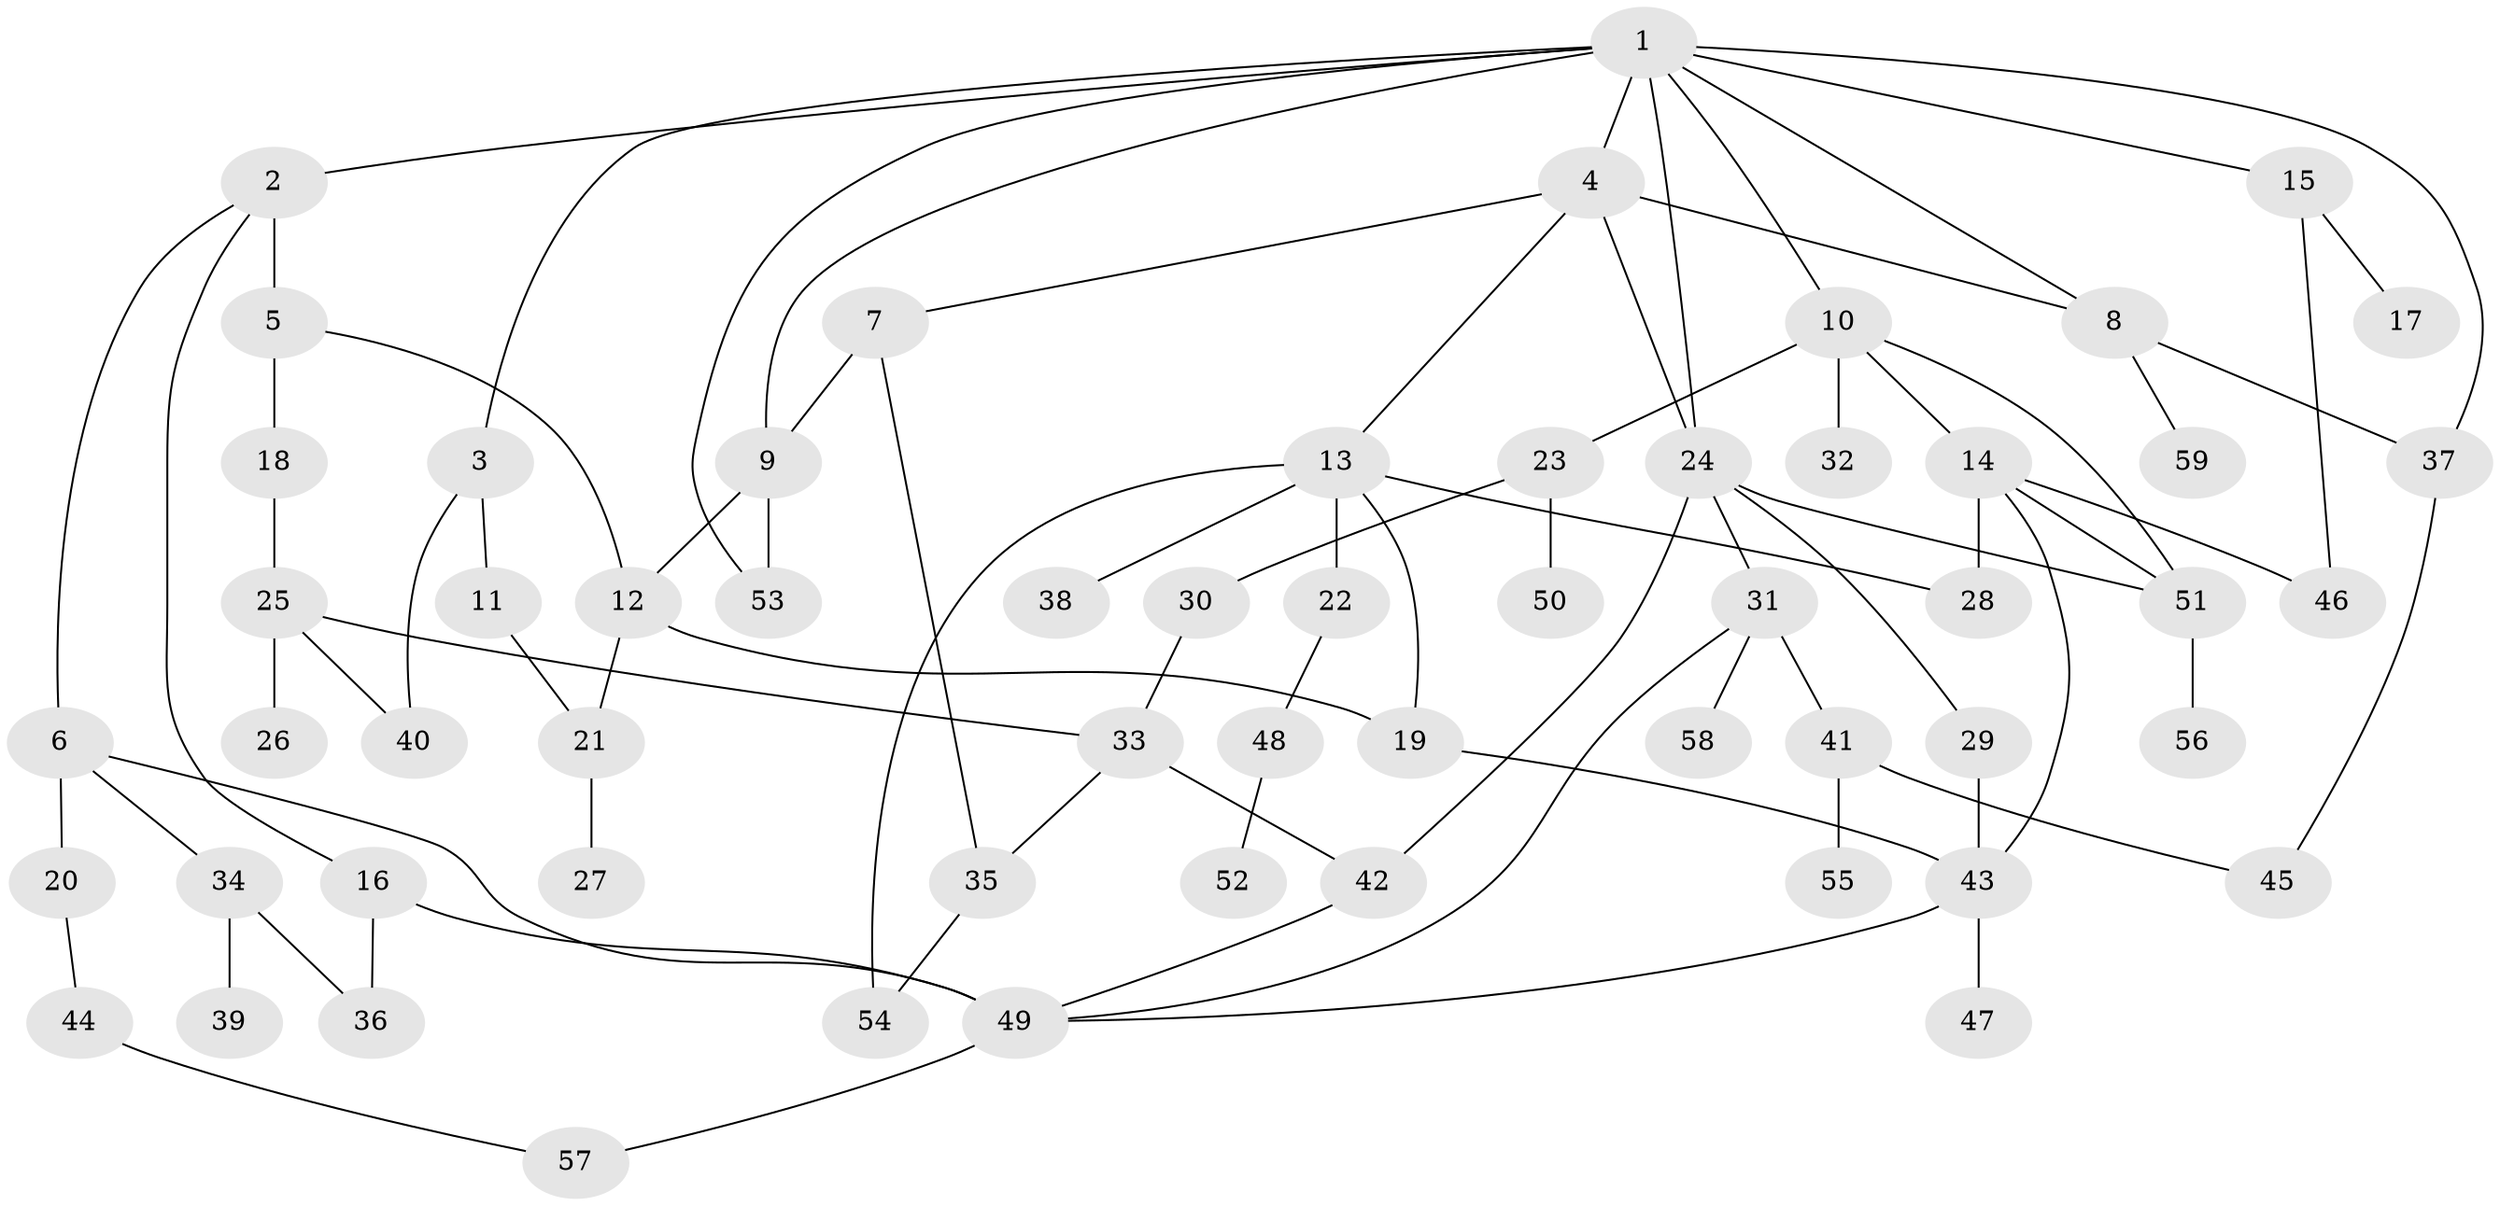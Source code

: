// original degree distribution, {7: 0.017241379310344827, 6: 0.034482758620689655, 4: 0.09482758620689655, 3: 0.16379310344827586, 2: 0.2672413793103448, 5: 0.06896551724137931, 1: 0.35344827586206895}
// Generated by graph-tools (version 1.1) at 2025/34/03/09/25 02:34:26]
// undirected, 59 vertices, 84 edges
graph export_dot {
graph [start="1"]
  node [color=gray90,style=filled];
  1;
  2;
  3;
  4;
  5;
  6;
  7;
  8;
  9;
  10;
  11;
  12;
  13;
  14;
  15;
  16;
  17;
  18;
  19;
  20;
  21;
  22;
  23;
  24;
  25;
  26;
  27;
  28;
  29;
  30;
  31;
  32;
  33;
  34;
  35;
  36;
  37;
  38;
  39;
  40;
  41;
  42;
  43;
  44;
  45;
  46;
  47;
  48;
  49;
  50;
  51;
  52;
  53;
  54;
  55;
  56;
  57;
  58;
  59;
  1 -- 2 [weight=1.0];
  1 -- 3 [weight=1.0];
  1 -- 4 [weight=1.0];
  1 -- 8 [weight=1.0];
  1 -- 9 [weight=1.0];
  1 -- 10 [weight=1.0];
  1 -- 15 [weight=1.0];
  1 -- 24 [weight=1.0];
  1 -- 37 [weight=1.0];
  1 -- 53 [weight=1.0];
  2 -- 5 [weight=2.0];
  2 -- 6 [weight=1.0];
  2 -- 16 [weight=1.0];
  3 -- 11 [weight=1.0];
  3 -- 40 [weight=1.0];
  4 -- 7 [weight=1.0];
  4 -- 8 [weight=1.0];
  4 -- 13 [weight=1.0];
  4 -- 24 [weight=1.0];
  5 -- 12 [weight=1.0];
  5 -- 18 [weight=1.0];
  6 -- 20 [weight=1.0];
  6 -- 34 [weight=1.0];
  6 -- 49 [weight=1.0];
  7 -- 9 [weight=1.0];
  7 -- 35 [weight=1.0];
  8 -- 37 [weight=1.0];
  8 -- 59 [weight=1.0];
  9 -- 12 [weight=1.0];
  9 -- 53 [weight=1.0];
  10 -- 14 [weight=1.0];
  10 -- 23 [weight=1.0];
  10 -- 32 [weight=1.0];
  10 -- 51 [weight=1.0];
  11 -- 21 [weight=1.0];
  12 -- 19 [weight=1.0];
  12 -- 21 [weight=1.0];
  13 -- 19 [weight=1.0];
  13 -- 22 [weight=4.0];
  13 -- 28 [weight=1.0];
  13 -- 38 [weight=1.0];
  13 -- 54 [weight=1.0];
  14 -- 28 [weight=1.0];
  14 -- 43 [weight=1.0];
  14 -- 46 [weight=1.0];
  14 -- 51 [weight=1.0];
  15 -- 17 [weight=1.0];
  15 -- 46 [weight=1.0];
  16 -- 36 [weight=1.0];
  16 -- 49 [weight=2.0];
  18 -- 25 [weight=2.0];
  19 -- 43 [weight=1.0];
  20 -- 44 [weight=1.0];
  21 -- 27 [weight=1.0];
  22 -- 48 [weight=1.0];
  23 -- 30 [weight=1.0];
  23 -- 50 [weight=1.0];
  24 -- 29 [weight=1.0];
  24 -- 31 [weight=1.0];
  24 -- 42 [weight=1.0];
  24 -- 51 [weight=1.0];
  25 -- 26 [weight=1.0];
  25 -- 33 [weight=1.0];
  25 -- 40 [weight=1.0];
  29 -- 43 [weight=1.0];
  30 -- 33 [weight=1.0];
  31 -- 41 [weight=1.0];
  31 -- 49 [weight=1.0];
  31 -- 58 [weight=1.0];
  33 -- 35 [weight=1.0];
  33 -- 42 [weight=1.0];
  34 -- 36 [weight=1.0];
  34 -- 39 [weight=1.0];
  35 -- 54 [weight=1.0];
  37 -- 45 [weight=1.0];
  41 -- 45 [weight=1.0];
  41 -- 55 [weight=1.0];
  42 -- 49 [weight=1.0];
  43 -- 47 [weight=1.0];
  43 -- 49 [weight=1.0];
  44 -- 57 [weight=1.0];
  48 -- 52 [weight=1.0];
  49 -- 57 [weight=1.0];
  51 -- 56 [weight=1.0];
}
